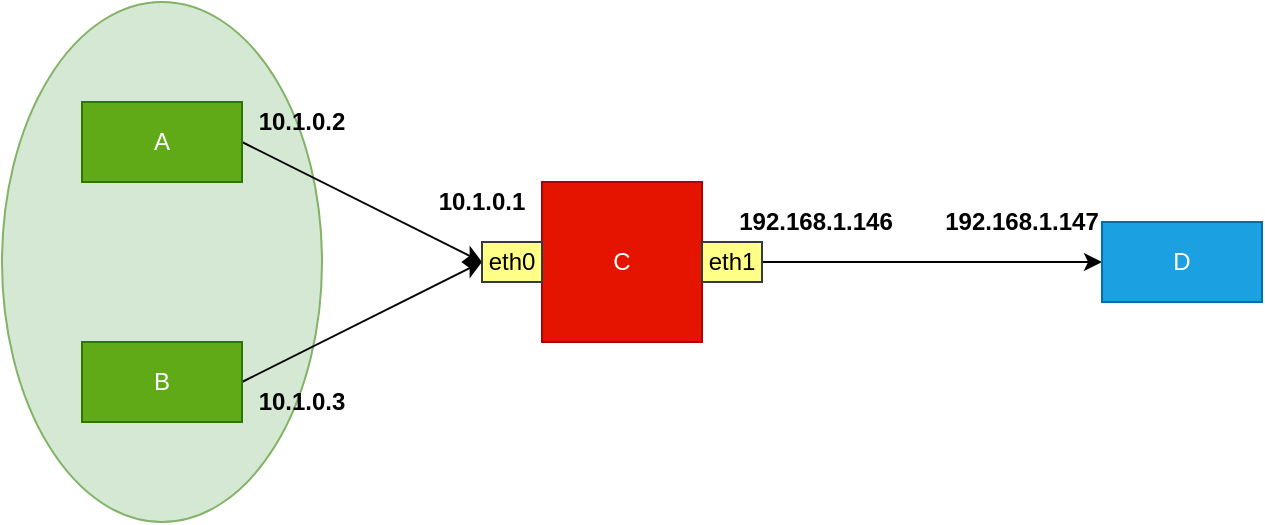 <mxfile version="20.8.20" type="device"><diagram name="第 1 页" id="n20ledqQ8UVYP1BSPRWQ"><mxGraphModel dx="1259" dy="628" grid="1" gridSize="10" guides="1" tooltips="1" connect="1" arrows="1" fold="1" page="1" pageScale="1" pageWidth="827" pageHeight="1169" math="0" shadow="0"><root><mxCell id="0"/><mxCell id="1" parent="0"/><mxCell id="GvdwMnM2x37p41Wc4nwB-10" value="" style="ellipse;whiteSpace=wrap;html=1;fillColor=#d5e8d4;strokeColor=#82b366;" vertex="1" parent="1"><mxGeometry x="80" y="150" width="160" height="260" as="geometry"/></mxCell><mxCell id="GvdwMnM2x37p41Wc4nwB-4" style="rounded=0;orthogonalLoop=1;jettySize=auto;html=1;exitX=1;exitY=0.5;exitDx=0;exitDy=0;entryX=0;entryY=0.5;entryDx=0;entryDy=0;" edge="1" parent="1" source="GvdwMnM2x37p41Wc4nwB-1" target="GvdwMnM2x37p41Wc4nwB-6"><mxGeometry relative="1" as="geometry"/></mxCell><mxCell id="GvdwMnM2x37p41Wc4nwB-1" value="A" style="rounded=0;whiteSpace=wrap;html=1;fillColor=#60a917;strokeColor=#2D7600;fontColor=#ffffff;" vertex="1" parent="1"><mxGeometry x="120" y="200" width="80" height="40" as="geometry"/></mxCell><mxCell id="GvdwMnM2x37p41Wc4nwB-5" style="edgeStyle=none;rounded=0;orthogonalLoop=1;jettySize=auto;html=1;exitX=1;exitY=0.5;exitDx=0;exitDy=0;entryX=0;entryY=0.5;entryDx=0;entryDy=0;" edge="1" parent="1" source="GvdwMnM2x37p41Wc4nwB-2" target="GvdwMnM2x37p41Wc4nwB-6"><mxGeometry relative="1" as="geometry"/></mxCell><mxCell id="GvdwMnM2x37p41Wc4nwB-2" value="B" style="rounded=0;whiteSpace=wrap;html=1;fillColor=#60a917;strokeColor=#2D7600;fontColor=#ffffff;" vertex="1" parent="1"><mxGeometry x="120" y="320" width="80" height="40" as="geometry"/></mxCell><mxCell id="GvdwMnM2x37p41Wc4nwB-3" value="C" style="rounded=0;whiteSpace=wrap;html=1;fillColor=#e51400;fontColor=#ffffff;strokeColor=#B20000;" vertex="1" parent="1"><mxGeometry x="350" y="240" width="80" height="80" as="geometry"/></mxCell><mxCell id="GvdwMnM2x37p41Wc4nwB-6" value="eth0" style="rounded=0;whiteSpace=wrap;html=1;fillColor=#ffff88;strokeColor=#36393d;" vertex="1" parent="1"><mxGeometry x="320" y="270" width="30" height="20" as="geometry"/></mxCell><mxCell id="GvdwMnM2x37p41Wc4nwB-9" style="edgeStyle=none;rounded=0;orthogonalLoop=1;jettySize=auto;html=1;exitX=1;exitY=0.5;exitDx=0;exitDy=0;" edge="1" parent="1" source="GvdwMnM2x37p41Wc4nwB-7" target="GvdwMnM2x37p41Wc4nwB-8"><mxGeometry relative="1" as="geometry"/></mxCell><mxCell id="GvdwMnM2x37p41Wc4nwB-7" value="eth1" style="rounded=0;whiteSpace=wrap;html=1;fillColor=#ffff88;strokeColor=#36393d;" vertex="1" parent="1"><mxGeometry x="430" y="270" width="30" height="20" as="geometry"/></mxCell><mxCell id="GvdwMnM2x37p41Wc4nwB-8" value="D" style="rounded=0;whiteSpace=wrap;html=1;fillColor=#1ba1e2;fontColor=#ffffff;strokeColor=#006EAF;" vertex="1" parent="1"><mxGeometry x="630" y="260" width="80" height="40" as="geometry"/></mxCell><mxCell id="GvdwMnM2x37p41Wc4nwB-11" value="10.1.0.2" style="text;html=1;strokeColor=none;fillColor=none;align=center;verticalAlign=middle;whiteSpace=wrap;rounded=0;fontStyle=1" vertex="1" parent="1"><mxGeometry x="200" y="200" width="60" height="20" as="geometry"/></mxCell><mxCell id="GvdwMnM2x37p41Wc4nwB-12" value="10.1.0.1" style="text;html=1;strokeColor=none;fillColor=none;align=center;verticalAlign=middle;whiteSpace=wrap;rounded=0;fontStyle=1" vertex="1" parent="1"><mxGeometry x="290" y="240" width="60" height="20" as="geometry"/></mxCell><mxCell id="GvdwMnM2x37p41Wc4nwB-13" value="10.1.0.3" style="text;html=1;strokeColor=none;fillColor=none;align=center;verticalAlign=middle;whiteSpace=wrap;rounded=0;fontStyle=1" vertex="1" parent="1"><mxGeometry x="200" y="340" width="60" height="20" as="geometry"/></mxCell><mxCell id="GvdwMnM2x37p41Wc4nwB-14" value="192.168.1.146" style="text;html=1;strokeColor=none;fillColor=none;align=center;verticalAlign=middle;whiteSpace=wrap;rounded=0;fontStyle=1" vertex="1" parent="1"><mxGeometry x="444" y="250" width="86" height="20" as="geometry"/></mxCell><mxCell id="GvdwMnM2x37p41Wc4nwB-15" value="192.168.1.147" style="text;html=1;strokeColor=none;fillColor=none;align=center;verticalAlign=middle;whiteSpace=wrap;rounded=0;fontStyle=1" vertex="1" parent="1"><mxGeometry x="550" y="250" width="80" height="20" as="geometry"/></mxCell></root></mxGraphModel></diagram></mxfile>